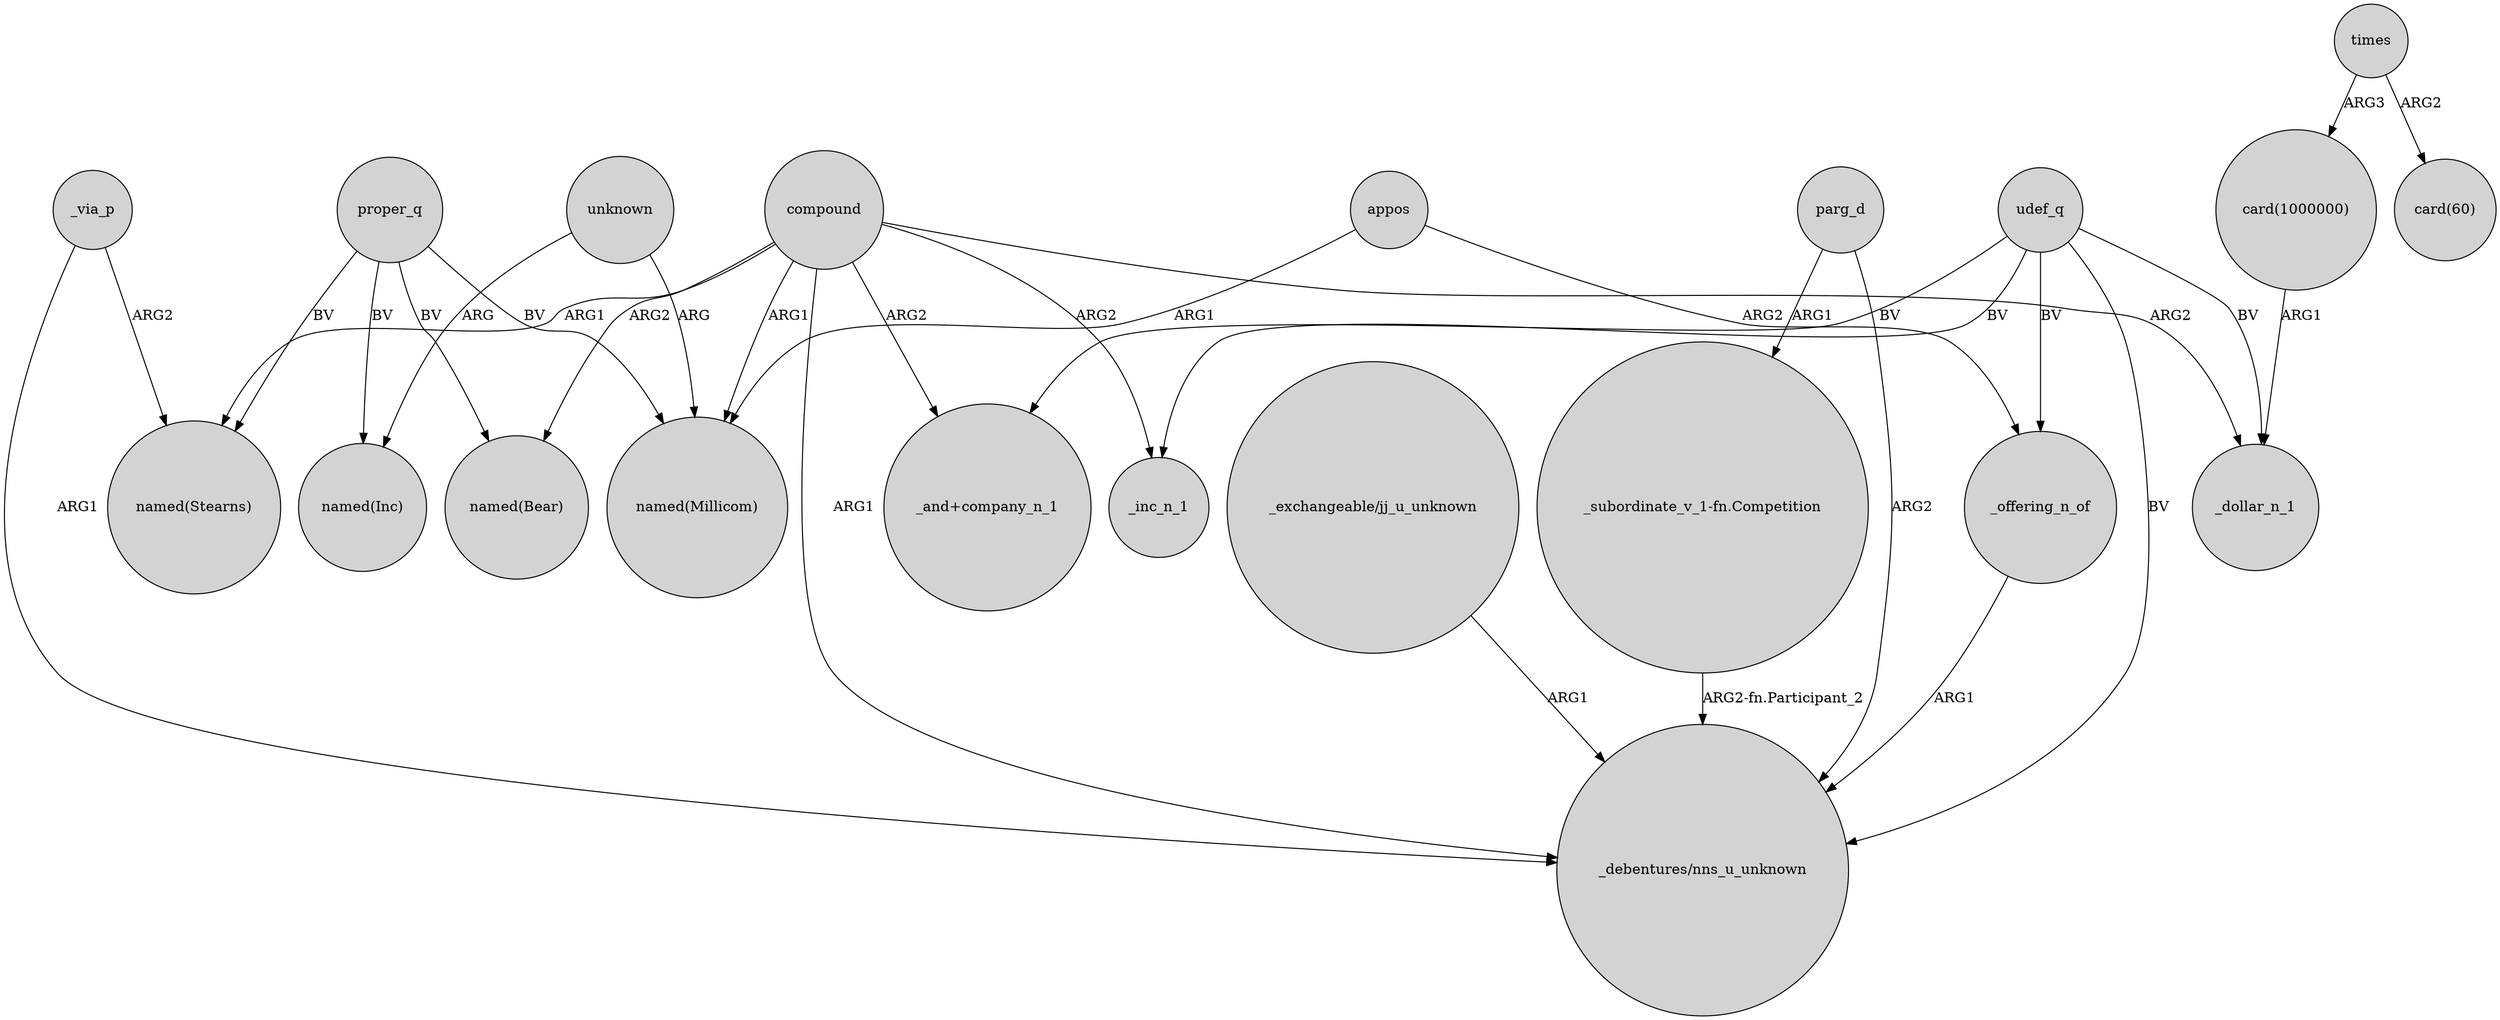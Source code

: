 digraph {
	node [shape=circle style=filled]
	compound -> "named(Stearns)" [label=ARG1]
	proper_q -> "named(Stearns)" [label=BV]
	compound -> "_and+company_n_1" [label=ARG2]
	"_subordinate_v_1-fn.Competition" -> "_debentures/nns_u_unknown" [label="ARG2-fn.Participant_2"]
	appos -> _offering_n_of [label=ARG2]
	proper_q -> "named(Millicom)" [label=BV]
	_via_p -> "named(Stearns)" [label=ARG2]
	unknown -> "named(Inc)" [label=ARG]
	times -> "card(1000000)" [label=ARG3]
	proper_q -> "named(Inc)" [label=BV]
	_via_p -> "_debentures/nns_u_unknown" [label=ARG1]
	compound -> _dollar_n_1 [label=ARG2]
	compound -> "named(Millicom)" [label=ARG1]
	unknown -> "named(Millicom)" [label=ARG]
	compound -> "named(Bear)" [label=ARG2]
	udef_q -> _inc_n_1 [label=BV]
	compound -> _inc_n_1 [label=ARG2]
	parg_d -> "_debentures/nns_u_unknown" [label=ARG2]
	proper_q -> "named(Bear)" [label=BV]
	"_exchangeable/jj_u_unknown" -> "_debentures/nns_u_unknown" [label=ARG1]
	udef_q -> _dollar_n_1 [label=BV]
	"card(1000000)" -> _dollar_n_1 [label=ARG1]
	_offering_n_of -> "_debentures/nns_u_unknown" [label=ARG1]
	parg_d -> "_subordinate_v_1-fn.Competition" [label=ARG1]
	times -> "card(60)" [label=ARG2]
	appos -> "named(Millicom)" [label=ARG1]
	udef_q -> "_debentures/nns_u_unknown" [label=BV]
	udef_q -> "_and+company_n_1" [label=BV]
	compound -> "_debentures/nns_u_unknown" [label=ARG1]
	udef_q -> _offering_n_of [label=BV]
}
